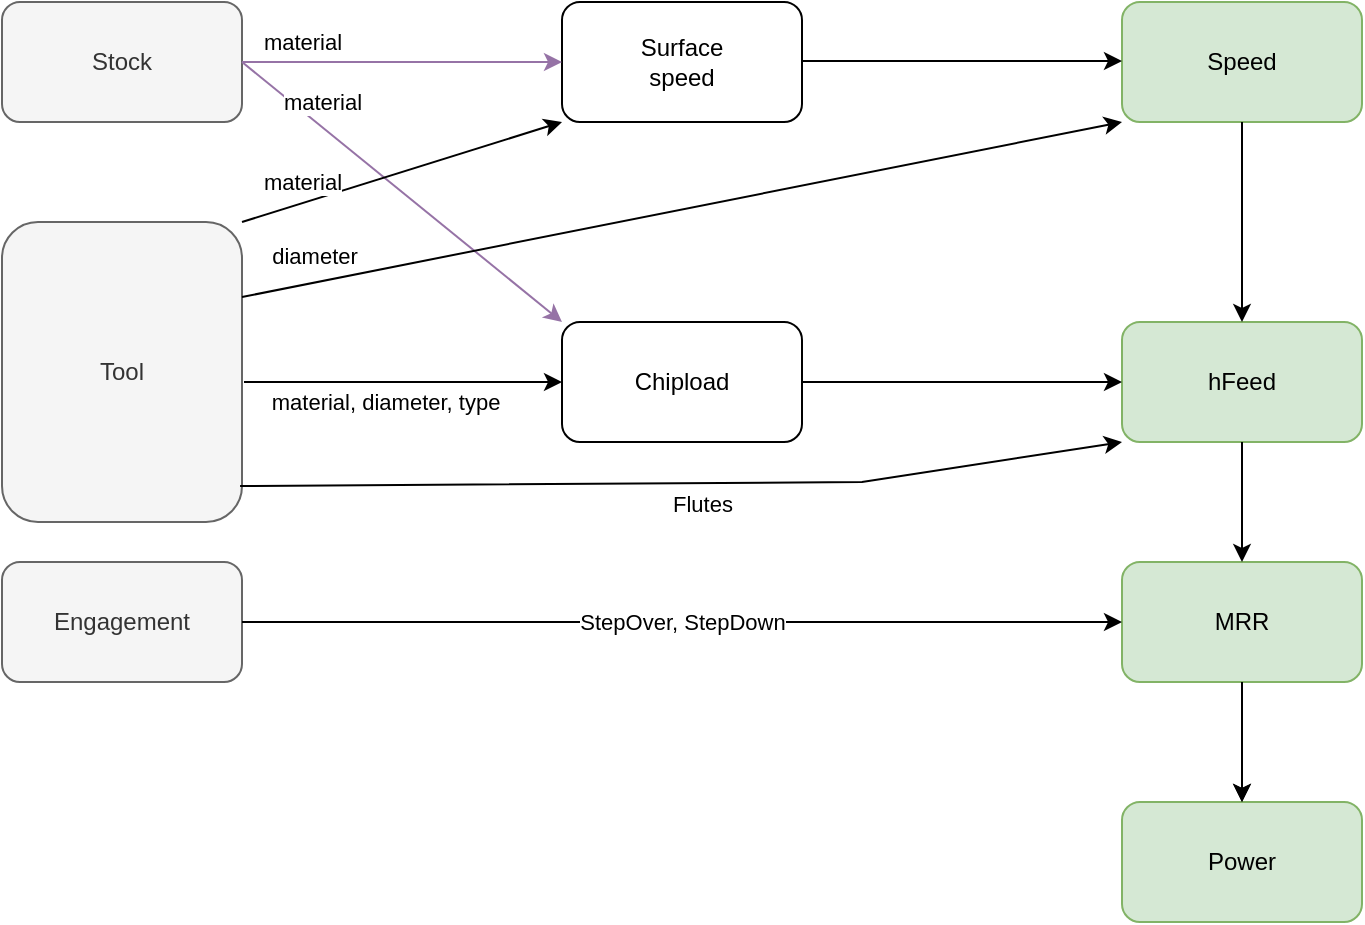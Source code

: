 <mxfile version="16.6.7" type="github">
  <diagram id="Y3Ub-ZhA2BGGuwcPTwrd" name="Page-1">
    <mxGraphModel dx="1182" dy="739" grid="1" gridSize="10" guides="1" tooltips="1" connect="1" arrows="1" fold="1" page="1" pageScale="1" pageWidth="850" pageHeight="1100" math="0" shadow="0">
      <root>
        <mxCell id="0" />
        <mxCell id="1" parent="0" />
        <mxCell id="wSs9KvBMF2s4D5KCSqFX-1" value="Stock" style="rounded=1;whiteSpace=wrap;html=1;fillColor=#f5f5f5;fontColor=#333333;strokeColor=#666666;" parent="1" vertex="1">
          <mxGeometry x="80" y="80" width="120" height="60" as="geometry" />
        </mxCell>
        <mxCell id="wSs9KvBMF2s4D5KCSqFX-2" value="&lt;div&gt;Surface&lt;/div&gt;&lt;div&gt;speed&lt;br&gt;&lt;/div&gt;" style="rounded=1;whiteSpace=wrap;html=1;" parent="1" vertex="1">
          <mxGeometry x="360" y="80" width="120" height="60" as="geometry" />
        </mxCell>
        <mxCell id="wSs9KvBMF2s4D5KCSqFX-3" value="Speed" style="rounded=1;whiteSpace=wrap;html=1;fillColor=#d5e8d4;strokeColor=#82b366;" parent="1" vertex="1">
          <mxGeometry x="640" y="80" width="120" height="60" as="geometry" />
        </mxCell>
        <mxCell id="wSs9KvBMF2s4D5KCSqFX-4" value="Tool" style="rounded=1;whiteSpace=wrap;html=1;fillColor=#f5f5f5;fontColor=#333333;strokeColor=#666666;" parent="1" vertex="1">
          <mxGeometry x="80" y="190" width="120" height="150" as="geometry" />
        </mxCell>
        <mxCell id="wSs9KvBMF2s4D5KCSqFX-5" value="Chipload" style="rounded=1;whiteSpace=wrap;html=1;" parent="1" vertex="1">
          <mxGeometry x="360" y="240" width="120" height="60" as="geometry" />
        </mxCell>
        <mxCell id="wSs9KvBMF2s4D5KCSqFX-6" value="hFeed" style="rounded=1;whiteSpace=wrap;html=1;fillColor=#d5e8d4;strokeColor=#82b366;" parent="1" vertex="1">
          <mxGeometry x="640" y="240" width="120" height="60" as="geometry" />
        </mxCell>
        <mxCell id="wSs9KvBMF2s4D5KCSqFX-7" value="Engagement" style="rounded=1;whiteSpace=wrap;html=1;fillColor=#f5f5f5;fontColor=#333333;strokeColor=#666666;" parent="1" vertex="1">
          <mxGeometry x="80" y="360" width="120" height="60" as="geometry" />
        </mxCell>
        <mxCell id="wSs9KvBMF2s4D5KCSqFX-8" value="Power" style="rounded=1;whiteSpace=wrap;html=1;fillColor=#d5e8d4;strokeColor=#82b366;" parent="1" vertex="1">
          <mxGeometry x="640" y="480" width="120" height="60" as="geometry" />
        </mxCell>
        <mxCell id="wSs9KvBMF2s4D5KCSqFX-20" value="" style="edgeStyle=orthogonalEdgeStyle;rounded=0;orthogonalLoop=1;jettySize=auto;html=1;" parent="1" source="wSs9KvBMF2s4D5KCSqFX-9" target="wSs9KvBMF2s4D5KCSqFX-8" edge="1">
          <mxGeometry relative="1" as="geometry" />
        </mxCell>
        <mxCell id="wSs9KvBMF2s4D5KCSqFX-9" value="MRR" style="rounded=1;whiteSpace=wrap;html=1;fillColor=#d5e8d4;strokeColor=#82b366;" parent="1" vertex="1">
          <mxGeometry x="640" y="360" width="120" height="60" as="geometry" />
        </mxCell>
        <mxCell id="wSs9KvBMF2s4D5KCSqFX-10" value="StepOver, StepDown" style="endArrow=classic;html=1;rounded=0;exitX=1;exitY=0.5;exitDx=0;exitDy=0;entryX=0;entryY=0.5;entryDx=0;entryDy=0;" parent="1" source="wSs9KvBMF2s4D5KCSqFX-7" target="wSs9KvBMF2s4D5KCSqFX-9" edge="1">
          <mxGeometry width="50" height="50" relative="1" as="geometry">
            <mxPoint x="400" y="410" as="sourcePoint" />
            <mxPoint x="450" y="360" as="targetPoint" />
          </mxGeometry>
        </mxCell>
        <mxCell id="wSs9KvBMF2s4D5KCSqFX-11" value="material" style="endArrow=classic;html=1;rounded=0;entryX=0;entryY=0.5;entryDx=0;entryDy=0;fillColor=#e1d5e7;strokeColor=#9673a6;" parent="1" target="wSs9KvBMF2s4D5KCSqFX-2" edge="1">
          <mxGeometry x="-0.625" y="10" width="50" height="50" relative="1" as="geometry">
            <mxPoint x="200" y="110" as="sourcePoint" />
            <mxPoint x="250" y="60" as="targetPoint" />
            <mxPoint as="offset" />
          </mxGeometry>
        </mxCell>
        <mxCell id="wSs9KvBMF2s4D5KCSqFX-12" value="&amp;nbsp;material, diameter, type" style="endArrow=classic;html=1;rounded=0;exitX=1;exitY=0.5;exitDx=0;exitDy=0;" parent="1" edge="1">
          <mxGeometry x="-0.132" y="-10" width="50" height="50" relative="1" as="geometry">
            <mxPoint x="201" y="270" as="sourcePoint" />
            <mxPoint x="360" y="270" as="targetPoint" />
            <mxPoint as="offset" />
          </mxGeometry>
        </mxCell>
        <mxCell id="wSs9KvBMF2s4D5KCSqFX-13" value="material" style="endArrow=classic;html=1;rounded=0;entryX=0;entryY=0;entryDx=0;entryDy=0;exitX=1;exitY=0.5;exitDx=0;exitDy=0;fillColor=#e1d5e7;strokeColor=#9673a6;" parent="1" source="wSs9KvBMF2s4D5KCSqFX-1" target="wSs9KvBMF2s4D5KCSqFX-5" edge="1">
          <mxGeometry x="-0.577" y="10" width="50" height="50" relative="1" as="geometry">
            <mxPoint x="220" y="130" as="sourcePoint" />
            <mxPoint x="380" y="130" as="targetPoint" />
            <mxPoint as="offset" />
          </mxGeometry>
        </mxCell>
        <mxCell id="wSs9KvBMF2s4D5KCSqFX-14" value="material" style="endArrow=classic;html=1;rounded=0;entryX=0;entryY=1;entryDx=0;entryDy=0;exitX=1;exitY=0;exitDx=0;exitDy=0;" parent="1" source="wSs9KvBMF2s4D5KCSqFX-4" target="wSs9KvBMF2s4D5KCSqFX-2" edge="1">
          <mxGeometry x="-0.587" y="10" width="50" height="50" relative="1" as="geometry">
            <mxPoint x="230" y="140" as="sourcePoint" />
            <mxPoint x="390" y="140" as="targetPoint" />
            <mxPoint as="offset" />
          </mxGeometry>
        </mxCell>
        <mxCell id="wSs9KvBMF2s4D5KCSqFX-15" value="" style="endArrow=classic;html=1;rounded=0;entryX=0;entryY=0.5;entryDx=0;entryDy=0;" parent="1" edge="1">
          <mxGeometry width="50" height="50" relative="1" as="geometry">
            <mxPoint x="480" y="109.5" as="sourcePoint" />
            <mxPoint x="640" y="109.5" as="targetPoint" />
          </mxGeometry>
        </mxCell>
        <mxCell id="wSs9KvBMF2s4D5KCSqFX-16" value="" style="endArrow=classic;html=1;rounded=0;exitX=1;exitY=0.5;exitDx=0;exitDy=0;entryX=0;entryY=0.5;entryDx=0;entryDy=0;" parent="1" source="wSs9KvBMF2s4D5KCSqFX-5" target="wSs9KvBMF2s4D5KCSqFX-6" edge="1">
          <mxGeometry width="50" height="50" relative="1" as="geometry">
            <mxPoint x="540" y="270" as="sourcePoint" />
            <mxPoint x="630" y="270" as="targetPoint" />
          </mxGeometry>
        </mxCell>
        <mxCell id="wSs9KvBMF2s4D5KCSqFX-17" value="" style="endArrow=classic;html=1;rounded=0;entryX=0.5;entryY=0;entryDx=0;entryDy=0;exitX=0.5;exitY=1;exitDx=0;exitDy=0;" parent="1" source="wSs9KvBMF2s4D5KCSqFX-3" target="wSs9KvBMF2s4D5KCSqFX-6" edge="1">
          <mxGeometry width="50" height="50" relative="1" as="geometry">
            <mxPoint x="260" y="170" as="sourcePoint" />
            <mxPoint x="420" y="170" as="targetPoint" />
          </mxGeometry>
        </mxCell>
        <mxCell id="wSs9KvBMF2s4D5KCSqFX-18" value="" style="endArrow=classic;html=1;rounded=0;entryX=0.5;entryY=0;entryDx=0;entryDy=0;exitX=0.5;exitY=1;exitDx=0;exitDy=0;" parent="1" source="wSs9KvBMF2s4D5KCSqFX-6" target="wSs9KvBMF2s4D5KCSqFX-9" edge="1">
          <mxGeometry width="50" height="50" relative="1" as="geometry">
            <mxPoint x="710" y="150" as="sourcePoint" />
            <mxPoint x="710" y="250" as="targetPoint" />
          </mxGeometry>
        </mxCell>
        <mxCell id="wSs9KvBMF2s4D5KCSqFX-19" value="" style="endArrow=classic;html=1;rounded=0;entryX=0.5;entryY=0;entryDx=0;entryDy=0;" parent="1" target="wSs9KvBMF2s4D5KCSqFX-8" edge="1">
          <mxGeometry width="50" height="50" relative="1" as="geometry">
            <mxPoint x="700" y="420" as="sourcePoint" />
            <mxPoint x="720" y="260" as="targetPoint" />
          </mxGeometry>
        </mxCell>
        <mxCell id="wSs9KvBMF2s4D5KCSqFX-21" value="Flutes" style="endArrow=classic;html=1;rounded=0;exitX=0.992;exitY=0.88;exitDx=0;exitDy=0;entryX=0;entryY=1;entryDx=0;entryDy=0;exitPerimeter=0;" parent="1" source="wSs9KvBMF2s4D5KCSqFX-4" target="wSs9KvBMF2s4D5KCSqFX-6" edge="1">
          <mxGeometry x="0.041" y="-10" width="50" height="50" relative="1" as="geometry">
            <mxPoint x="400" y="410" as="sourcePoint" />
            <mxPoint x="630" y="310" as="targetPoint" />
            <Array as="points">
              <mxPoint x="510" y="320" />
            </Array>
            <mxPoint as="offset" />
          </mxGeometry>
        </mxCell>
        <mxCell id="wSs9KvBMF2s4D5KCSqFX-24" value="diameter" style="endArrow=classic;html=1;rounded=0;entryX=0;entryY=1;entryDx=0;entryDy=0;exitX=1;exitY=0.25;exitDx=0;exitDy=0;" parent="1" source="wSs9KvBMF2s4D5KCSqFX-4" target="wSs9KvBMF2s4D5KCSqFX-3" edge="1">
          <mxGeometry x="-0.824" y="13" width="50" height="50" relative="1" as="geometry">
            <mxPoint x="240" y="210" as="sourcePoint" />
            <mxPoint x="450" y="360" as="targetPoint" />
            <mxPoint as="offset" />
          </mxGeometry>
        </mxCell>
      </root>
    </mxGraphModel>
  </diagram>
</mxfile>
